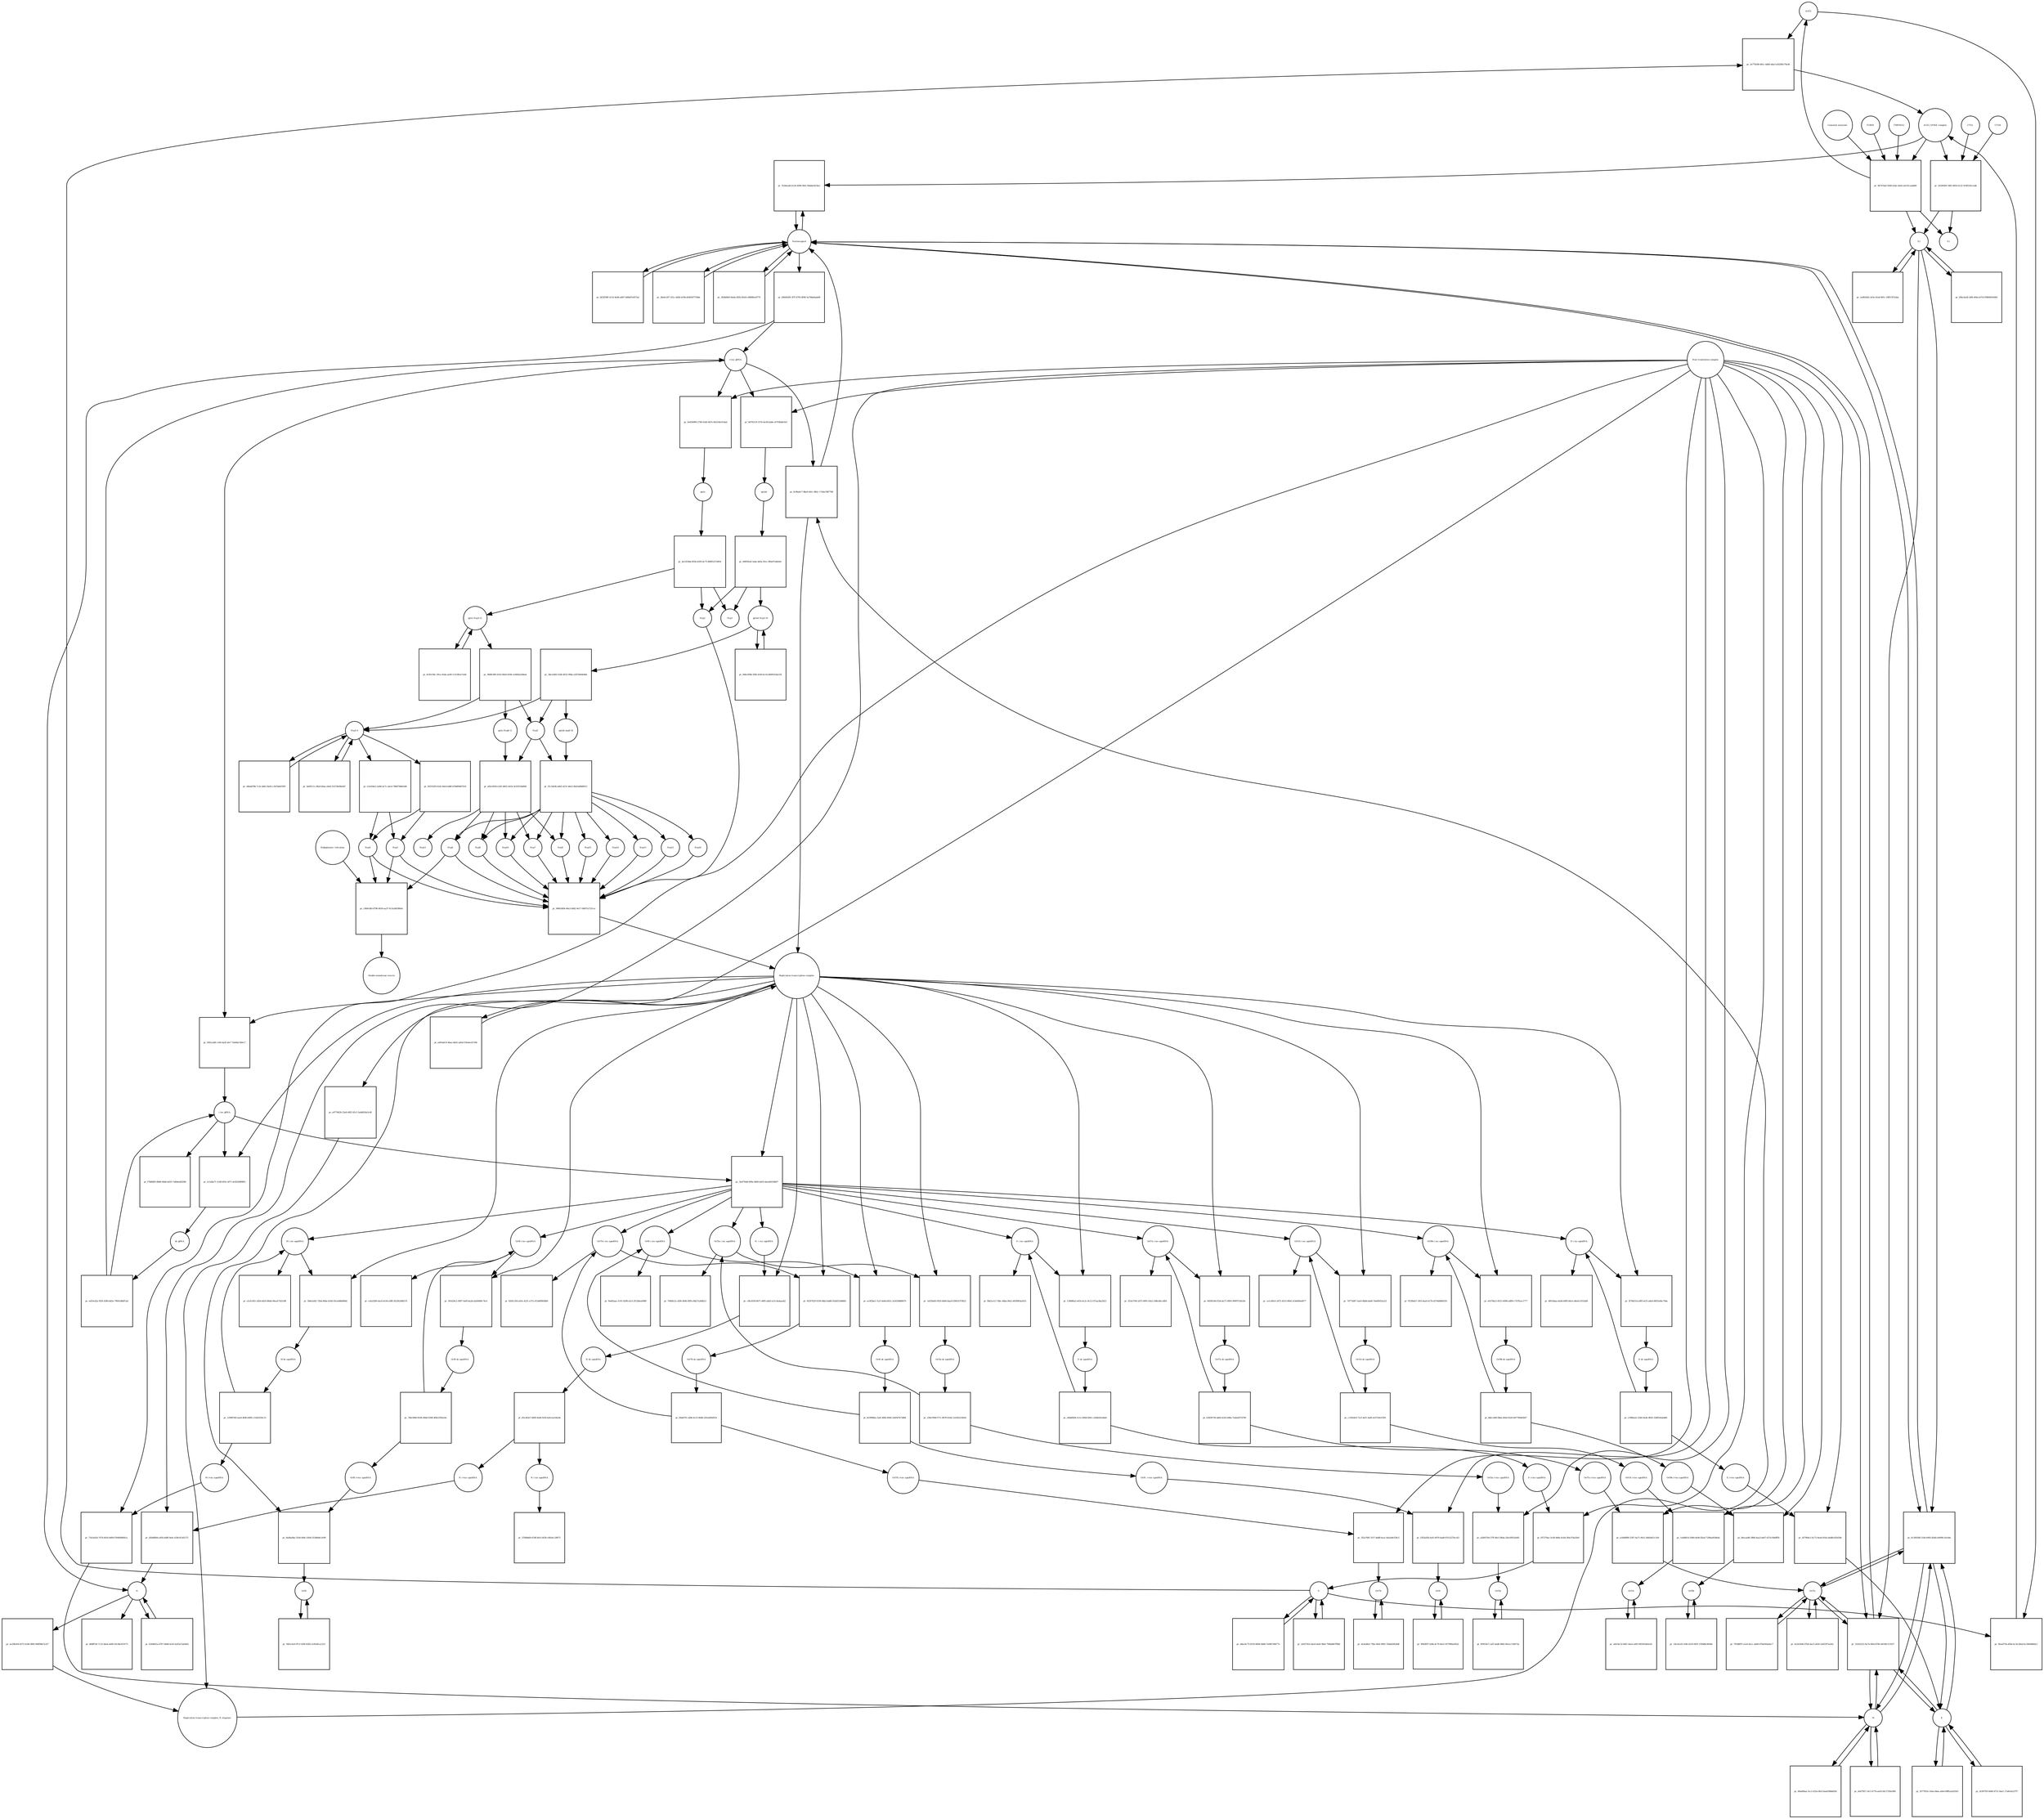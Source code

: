 strict digraph  {
ACE2 [annotation="", bipartite=0, cls=macromolecule, fontsize=4, label=ACE2, shape=circle];
"pr_2e77b590-b61c-4db9-a8a3-a92286179a56" [annotation="", bipartite=1, cls=process, fontsize=4, label="pr_2e77b590-b61c-4db9-a8a3-a92286179a56", shape=square];
"ACE2_SPIKE complex" [annotation="", bipartite=0, cls=complex, fontsize=4, label="ACE2_SPIKE complex", shape=circle];
S [annotation=urn_miriam_uniprot_P0DTC2, bipartite=0, cls=macromolecule, fontsize=4, label=S, shape=circle];
Nucleocapsid [annotation="urn_miriam_obo.go_GO%3A0019013", bipartite=0, cls=complex, fontsize=4, label=Nucleocapsid, shape=circle];
"pr_932bead0-b130-4996-9fd1-f6dddc6f18a1" [annotation="", bipartite=1, cls=process, fontsize=4, label="pr_932bead0-b130-4996-9fd1-f6dddc6f18a1", shape=square];
"pr_261f85f8-7d85-4950-b132-910f559ccedb" [annotation="", bipartite=1, cls=process, fontsize=4, label="pr_261f85f8-7d85-4950-b132-910f559ccedb", shape=square];
S2 [annotation=urn_miriam_interpro_IPR002552, bipartite=0, cls=macromolecule, fontsize=4, label=S2, shape=circle];
CTSB [annotation="", bipartite=0, cls=macromolecule, fontsize=4, label=CTSB, shape=circle];
CTSL [annotation="", bipartite=0, cls=macromolecule, fontsize=4, label=CTSL, shape=circle];
S1 [annotation=urn_miriam_interpro_IPR002551, bipartite=0, cls=macromolecule, fontsize=4, label=S1, shape=circle];
"pr_6fead75b-d5bd-4c34-84ad-6c2460d68dc2" [annotation="", bipartite=1, cls=process, fontsize=4, label="pr_6fead75b-d5bd-4c34-84ad-6c2460d68dc2", shape=square];
"pr_55202223-9a74-4f44-8766-44169c513557" [annotation="", bipartite=1, cls=process, fontsize=4, label="pr_55202223-9a74-4f44-8766-44169c513557", shape=square];
E [annotation=urn_miriam_uniprot_P0DTC4, bipartite=0, cls=macromolecule, fontsize=4, label=E, shape=circle];
M [annotation=urn_miriam_uniprot_P0DTC5, bipartite=0, cls=macromolecule, fontsize=4, label=M, shape=circle];
Orf7a [annotation=urn_miriam_uniprot_P0DTC7, bipartite=0, cls=macromolecule, fontsize=4, label=Orf7a, shape=circle];
"pr_69640285-3f7f-4705-8f94-5a70bdebab68" [annotation="", bipartite=1, cls=process, fontsize=4, label="pr_69640285-3f7f-4705-8f94-5a70bdebab68", shape=square];
"(+)ss gRNA" [annotation=urn_miriam_refseq_NC_045512, bipartite=0, cls="nucleic acid feature", fontsize=4, label="(+)ss gRNA", shape=circle];
N [annotation=urn_miriam_uniprot_P0DTC9, bipartite=0, cls="macromolecule multimer", fontsize=4, label=N, shape=circle];
"pr_bf22f580-5c52-4e84-a687-b466d7e657ad" [annotation="", bipartite=1, cls=process, fontsize=4, label="pr_bf22f580-5c52-4e84-a687-b466d7e657ad", shape=square];
"pr_3be0c267-331c-4d2b-b19b-d540207759de" [annotation="", bipartite=1, cls=process, fontsize=4, label="pr_3be0c267-331c-4d2b-b19b-d540207759de", shape=square];
"pr_88dff53f-7c33-44a4-ab00-03c0bc819175" [annotation="", bipartite=1, cls=process, fontsize=4, label="pr_88dff53f-7c33-44a4-ab00-03c0bc819175", shape=square];
"pr_6344001a-67b7-48d6-bcb5-b203a7ab5b62" [annotation="", bipartite=1, cls=process, fontsize=4, label="pr_6344001a-67b7-48d6-bcb5-b203a7ab5b62", shape=square];
"N (+)ss sgmRNA" [annotation=urn_miriam_ncbigene_43740575, bipartite=0, cls="nucleic acid feature", fontsize=4, label="N (+)ss sgmRNA", shape=circle];
"pr_d5b68844-a954-4d8f-9a4c-628c915d1272" [annotation="", bipartite=1, cls=process, fontsize=4, label="pr_d5b68844-a954-4d8f-9a4c-628c915d1272", shape=square];
"Host translation complex" [annotation="urn_miriam_obo.go_GO%3A0070992", bipartite=0, cls=complex, fontsize=4, label="Host translation complex", shape=circle];
"pr_3b3b8403-8eda-4592-85e8-c6889fee9770" [annotation="", bipartite=1, cls=process, fontsize=4, label="pr_3b3b8403-8eda-4592-85e8-c6889fee9770", shape=square];
"pr_0b747daf-9580-43dc-8a92-e0c91caebbf6" [annotation="", bipartite=1, cls=process, fontsize=4, label="pr_0b747daf-9580-43dc-8a92-e0c91caebbf6", shape=square];
FURIN [annotation="", bipartite=0, cls=macromolecule, fontsize=4, label=FURIN, shape=circle];
TMPRSS2 [annotation="", bipartite=0, cls=macromolecule, fontsize=4, label=TMPRSS2, shape=circle];
"Camostat mesylate" [annotation="urn_miriam_pubchem.compound_2536", bipartite=0, cls="simple chemical", fontsize=4, label="Camostat mesylate", shape=circle];
"pr_45bc4a28-24f6-4f4a-b37d-f39684916083" [annotation="", bipartite=1, cls=process, fontsize=4, label="pr_45bc4a28-24f6-4f4a-b37d-f39684916083", shape=square];
"Replication transcription complex_N oligomer" [annotation="", bipartite=0, cls=complex, fontsize=4, label="Replication transcription complex_N oligomer", shape=circle];
"pr_0c9ba6c7-8be0-441c-862c-17eba7d87768" [annotation="", bipartite=1, cls=process, fontsize=4, label="pr_0c9ba6c7-8be0-441c-862c-17eba7d87768", shape=square];
"Replication transcription complex" [annotation="", bipartite=0, cls=complex, fontsize=4, label="Replication transcription complex", shape=circle];
"pr_0c269288-210d-4992-85dd-a9099c16c4de" [annotation="", bipartite=1, cls=process, fontsize=4, label="pr_0c269288-210d-4992-85dd-a9099c16c4de", shape=square];
"pr_1a0643b3-2e5e-41ed-891c-18ff13f15aba" [annotation="", bipartite=1, cls=process, fontsize=4, label="pr_1a0643b3-2e5e-41ed-891c-18ff13f15aba", shape=square];
"pp1a Nsp3-11" [annotation=urn_miriam_uniprot_P0DTC1, bipartite=0, cls=macromolecule, fontsize=4, label="pp1a Nsp3-11", shape=circle];
"pr_9688c4f8-201d-49a0-8344-1e460a5a6bad" [annotation="", bipartite=1, cls=process, fontsize=4, label="pr_9688c4f8-201d-49a0-8344-1e460a5a6bad", shape=square];
"pp1a Nsp6-11" [annotation=urn_miriam_uniprot_P0DTC1, bipartite=0, cls=macromolecule, fontsize=4, label="pp1a Nsp6-11", shape=circle];
"Nsp3-4" [annotation="urn_miriam_ncbiprotein_YP_009725299|urn_miriam_ncbiprotein_YP_009725300", bipartite=0, cls=macromolecule, fontsize=4, label="Nsp3-4", shape=circle];
Nsp5 [annotation=urn_miriam_ncbiprotein_YP_009725301, bipartite=0, cls="macromolecule multimer", fontsize=4, label=Nsp5, shape=circle];
"Endoplasmic reticulum" [annotation="urn_miriam_obo.go_GO%3A0005783", bipartite=0, cls=complex, fontsize=4, label="Endoplasmic reticulum", shape=circle];
"pr_c9b9cdfd-d798-4459-aa37-0c3a3d0380eb" [annotation="", bipartite=1, cls=process, fontsize=4, label="pr_c9b9cdfd-d798-4459-aa37-0c3a3d0380eb", shape=square];
"Double-membrane vesicle" [annotation="urn_miriam_obo.go_GO%3A0039718", bipartite=0, cls=complex, fontsize=4, label="Double-membrane vesicle", shape=circle];
Nsp4 [annotation=urn_miriam_ncbiprotein_YP_009725300, bipartite=0, cls=macromolecule, fontsize=4, label=Nsp4, shape=circle];
Nsp3 [annotation=urn_miriam_ncbiprotein_YP_009725299, bipartite=0, cls=macromolecule, fontsize=4, label=Nsp3, shape=circle];
Nsp6 [annotation=urn_miriam_ncbiprotein_YP_009725302, bipartite=0, cls=macromolecule, fontsize=4, label=Nsp6, shape=circle];
"pr_8c85c94c-59ca-45da-ae00-213c8b1e7a9d" [annotation="", bipartite=1, cls=process, fontsize=4, label="pr_8c85c94c-59ca-45da-ae00-213c8b1e7a9d", shape=square];
"pr_48ebd78b-7c2e-4db1-8a45-c3b7b4af35f9" [annotation="", bipartite=1, cls=process, fontsize=4, label="pr_48ebd78b-7c2e-4db1-8a45-c3b7b4af35f9", shape=square];
"pp1ab Nsp3-16" [annotation=urn_miriam_uniprot_P0DTD1, bipartite=0, cls=macromolecule, fontsize=4, label="pp1ab Nsp3-16", shape=circle];
"pr_8d4cd58b-3f9b-4160-bc1b-8d081f2da334" [annotation="", bipartite=1, cls=process, fontsize=4, label="pr_8d4cd58b-3f9b-4160-bc1b-8d081f2da334", shape=square];
"pr_3be1a9b5-f2d4-4625-90ba-a5f558e6b4bb" [annotation="", bipartite=1, cls=process, fontsize=4, label="pr_3be1a9b5-f2d4-4625-90ba-a5f558e6b4bb", shape=square];
"pp1ab nsp6-16" [annotation=urn_miriam_uniprot_P0DTD1, bipartite=0, cls=macromolecule, fontsize=4, label="pp1ab nsp6-16", shape=circle];
"pr_48ad00aa-5cc2-432e-8fa3-6ae638bbd5fd" [annotation="", bipartite=1, cls=process, fontsize=4, label="pr_48ad00aa-5cc2-432e-8fa3-6ae638bbd5fd", shape=square];
"pr_9577855c-fe6a-44ae-a8e4-89ffa2a43563" [annotation="", bipartite=1, cls=process, fontsize=4, label="pr_9577855c-fe6a-44ae-a8e4-89ffa2a43563", shape=square];
"pr_2a027823-dae0-4eb5-88af-794bd667f9b8" [annotation="", bipartite=1, cls=process, fontsize=4, label="pr_2a027823-dae0-4eb5-88af-794bd667f9b8", shape=square];
"pr_afef7fd7-14c3-477b-ae43-0fc272f6c806" [annotation="", bipartite=1, cls=process, fontsize=4, label="pr_afef7fd7-14c3-477b-ae43-0fc272f6c806", shape=square];
"pr_d1997f5f-b0d0-4751-9ae1-17a8c6a527f7" [annotation="", bipartite=1, cls=process, fontsize=4, label="pr_d1997f5f-b0d0-4751-9ae1-17a8c6a527f7", shape=square];
"pr_ddac8c75-8159-4608-9468-7a09b748477e" [annotation="", bipartite=1, cls=process, fontsize=4, label="pr_ddac8c75-8159-4608-9468-7a09b748477e", shape=square];
"pr_705d8f97-a1e0-4acc-ab80-67be644adec7" [annotation="", bipartite=1, cls=process, fontsize=4, label="pr_705d8f97-a1e0-4acc-ab80-67be644adec7", shape=square];
Orf6 [annotation=urn_miriam_uniprot_P0DTC6, bipartite=0, cls=macromolecule, fontsize=4, label=Orf6, shape=circle];
"pr_9f9eff87-fa0b-4c79-9ee5-957999aef62d" [annotation="", bipartite=1, cls=process, fontsize=4, label="pr_9f9eff87-fa0b-4c79-9ee5-957999aef62d", shape=square];
Orf3a [annotation=urn_miriam_uniprot_P0DTC3, bipartite=0, cls=macromolecule, fontsize=4, label=Orf3a, shape=circle];
"pr_ff9019e7-caf5-4edb-9682-80cec136673a" [annotation="", bipartite=1, cls=process, fontsize=4, label="pr_ff9019e7-caf5-4edb-9682-80cec136673a", shape=square];
Orf8 [annotation=urn_miriam_uniprot_P0DTC8, bipartite=0, cls=macromolecule, fontsize=4, label=Orf8, shape=circle];
"pr_9401cbc6-87cf-450f-8282-a185e8ca1222" [annotation="", bipartite=1, cls=process, fontsize=4, label="pr_9401cbc6-87cf-450f-8282-a185e8ca1222", shape=square];
Orf9b [annotation=urn_miriam_uniprot_P0DTD2, bipartite=0, cls=macromolecule, fontsize=4, label=Orf9b, shape=circle];
"pr_33e16cd3-1f46-4318-9455-15f9d8e3644b" [annotation="", bipartite=1, cls=process, fontsize=4, label="pr_33e16cd3-1f46-4318-9455-15f9d8e3644b", shape=square];
Orf14 [annotation=urn_miriam_uniprot_P0DTD3, bipartite=0, cls=macromolecule, fontsize=4, label=Orf14, shape=circle];
"pr_a0e54c32-b6f1-4eee-a003-681f45da0cb1" [annotation="", bipartite=1, cls=process, fontsize=4, label="pr_a0e54c32-b6f1-4eee-a003-681f45da0cb1", shape=square];
Orf7b [annotation=urn_miriam_uniprot_P0DTD8, bipartite=0, cls=macromolecule, fontsize=4, label=Orf7b, shape=circle];
"pr_dcda48a1-7fbe-4fe6-9081-55bd42f62bdf" [annotation="", bipartite=1, cls=process, fontsize=4, label="pr_dcda48a1-7fbe-4fe6-9081-55bd42f62bdf", shape=square];
"pr_b2241b0d-47b4-4ac5-a620-5a653f7ee42c" [annotation="", bipartite=1, cls=process, fontsize=4, label="pr_b2241b0d-47b4-4ac5-a620-5a653f7ee42c", shape=square];
"M (+)ss sgmRNA" [annotation="", bipartite=0, cls="nucleic acid feature", fontsize=4, label="M (+)ss sgmRNA", shape=circle];
"pr_73e5ed2d-747b-401b-8d00-f594b9b8f41a" [annotation="", bipartite=1, cls=process, fontsize=4, label="pr_73e5ed2d-747b-401b-8d00-f594b9b8f41a", shape=square];
"E (+)ss sgmRNA" [annotation="", bipartite=0, cls="nucleic acid feature", fontsize=4, label="E (+)ss sgmRNA", shape=circle];
"pr_d5790dc2-6c75-4eed-816a-ded8e202d39e" [annotation="", bipartite=1, cls=process, fontsize=4, label="pr_d5790dc2-6c75-4eed-816a-ded8e202d39e", shape=square];
"S (+)ss sgmRNA" [annotation="", bipartite=0, cls="nucleic acid feature", fontsize=4, label="S (+)ss sgmRNA", shape=circle];
"pr_f47270ae-3c49-4d6e-bcbd-3f4e37da20af" [annotation="", bipartite=1, cls=process, fontsize=4, label="pr_f47270ae-3c49-4d6e-bcbd-3f4e37da20af", shape=square];
"Orf7a (+)ss sgmRNA" [annotation="", bipartite=0, cls="nucleic acid feature", fontsize=4, label="Orf7a (+)ss sgmRNA", shape=circle];
"pr_a18dd899-3397-4a71-9fa5-18debef1c1b9" [annotation="", bipartite=1, cls=process, fontsize=4, label="pr_a18dd899-3397-4a71-9fa5-18debef1c1b9", shape=square];
"Orf6  (+)ss sgmRNA" [annotation="", bipartite=0, cls="nucleic acid feature", fontsize=4, label="Orf6  (+)ss sgmRNA", shape=circle];
"pr_52f5a92b-fa45-4976-bad0-87e3227bcc62" [annotation="", bipartite=1, cls=process, fontsize=4, label="pr_52f5a92b-fa45-4976-bad0-87e3227bcc62", shape=square];
"Orf3a (+)ss sgmRNA" [annotation="", bipartite=0, cls="nucleic acid feature", fontsize=4, label="Orf3a (+)ss sgmRNA", shape=circle];
"pr_a5b957b4-57ff-46c5-8b4a-2ba18953a0d5" [annotation="", bipartite=1, cls=process, fontsize=4, label="pr_a5b957b4-57ff-46c5-8b4a-2ba18953a0d5", shape=square];
"Orf8 (+)ss sgmRNA" [annotation="", bipartite=0, cls="nucleic acid feature", fontsize=4, label="Orf8 (+)ss sgmRNA", shape=circle];
"pr_8ad4a0be-310d-49dc-b30d-35348d4c3e99" [annotation="", bipartite=1, cls=process, fontsize=4, label="pr_8ad4a0be-310d-49dc-b30d-35348d4c3e99", shape=square];
"Orf9b (+)ss sgmRNA" [annotation="", bipartite=0, cls="nucleic acid feature", fontsize=4, label="Orf9b (+)ss sgmRNA", shape=circle];
"pr_bfecaa80-3866-4aa3-be67-637a10bdfffb" [annotation="", bipartite=1, cls=process, fontsize=4, label="pr_bfecaa80-3866-4aa3-be67-637a10bdfffb", shape=square];
"Orf14 (+)ss sgmRNA" [annotation="", bipartite=0, cls="nucleic acid feature", fontsize=4, label="Orf14 (+)ss sgmRNA", shape=circle];
"pr_1add6fcd-5940-4e06-82ed-7249ae83d6ad" [annotation="", bipartite=1, cls=process, fontsize=4, label="pr_1add6fcd-5940-4e06-82ed-7249ae83d6ad", shape=square];
"Orf7b (+)ss sgmRNA" [annotation="", bipartite=0, cls="nucleic acid feature", fontsize=4, label="Orf7b (+)ss sgmRNA", shape=circle];
"pr_5f2a76f6-7e57-4dd8-bcac-bfaa04cf28c5" [annotation="", bipartite=1, cls=process, fontsize=4, label="pr_5f2a76f6-7e57-4dd8-bcac-bfaa04cf28c5", shape=square];
"(-)ss gRNA" [annotation=urn_miriam_refseq_NC_045512, bipartite=0, cls="nucleic acid feature", fontsize=4, label="(-)ss gRNA", shape=circle];
"pr_f7b8b8f5-88d6-46d4-bd35-7afbbedd3286" [annotation="", bipartite=1, cls=process, fontsize=4, label="pr_f7b8b8f5-88d6-46d4-bd35-7afbbedd3286", shape=square];
"pr_ae29b264-6375-41b6-90f6-9d0f96b7a327" [annotation="", bipartite=1, cls=process, fontsize=4, label="pr_ae29b264-6375-41b6-90f6-9d0f96b7a327", shape=square];
"pr_95f2ca68-c184-4a5f-afe7-7eb46a7d0e17" [annotation="", bipartite=1, cls=process, fontsize=4, label="pr_95f2ca68-c184-4a5f-afe7-7eb46a7d0e17", shape=square];
"M (-)ss sgmRNA" [annotation=urn_miriam_ncbigene_43740571, bipartite=0, cls="nucleic acid feature", fontsize=4, label="M (-)ss sgmRNA", shape=circle];
"pr_e3cfc043-1d5d-4d18-86dd-94ea471b5188" [annotation="", bipartite=1, cls=process, fontsize=4, label="pr_e3cfc043-1d5d-4d18-86dd-94ea471b5188", shape=square];
"E (-)ss sgmRNA" [annotation=urn_miriam_ncbigene_43740570, bipartite=0, cls="nucleic acid feature", fontsize=4, label="E (-)ss sgmRNA", shape=circle];
"pr_4f616daa-da9d-4095-bb1e-d4e41c931bd9" [annotation="", bipartite=1, cls=process, fontsize=4, label="pr_4f616daa-da9d-4095-bb1e-d4e41c931bd9", shape=square];
"S (-)ss sgmRNA" [annotation="", bipartite=0, cls="nucleic acid feature", fontsize=4, label="S (-)ss sgmRNA", shape=circle];
"pr_fb62ce12-7dbc-44ba-99a1-d03f983a5635" [annotation="", bipartite=1, cls=process, fontsize=4, label="pr_fb62ce12-7dbc-44ba-99a1-d03f983a5635", shape=square];
"Orf7a (-)ss sgmRNA" [annotation="", bipartite=0, cls="nucleic acid feature", fontsize=4, label="Orf7a (-)ss sgmRNA", shape=circle];
"pr_353e3740-2d75-4991-83e2-568cd6cc4ffd" [annotation="", bipartite=1, cls=process, fontsize=4, label="pr_353e3740-2d75-4991-83e2-568cd6cc4ffd", shape=square];
"Orf6 (-)ss sgmRNA" [annotation="", bipartite=0, cls="nucleic acid feature", fontsize=4, label="Orf6 (-)ss sgmRNA", shape=circle];
"pr_9ed42aac-fc91-4298-a5cf-2f12bfea0989" [annotation="", bipartite=1, cls=process, fontsize=4, label="pr_9ed42aac-fc91-4298-a5cf-2f12bfea0989", shape=square];
"Orf3a (-)ss sgmRNA" [annotation="", bipartite=0, cls="nucleic acid feature", fontsize=4, label="Orf3a (-)ss sgmRNA", shape=circle];
"pr_7046b12c-d5f6-4640-9f0f-e9b27a26db13" [annotation="", bipartite=1, cls=process, fontsize=4, label="pr_7046b12c-d5f6-4640-9f0f-e9b27a26db13", shape=square];
"Orf8 (-)ss sgmRNA" [annotation="", bipartite=0, cls="nucleic acid feature", fontsize=4, label="Orf8 (-)ss sgmRNA", shape=circle];
"pr_cefa5280-4ac6-4c04-a9f8-202362d0b576" [annotation="", bipartite=1, cls=process, fontsize=4, label="pr_cefa5280-4ac6-4c04-a9f8-202362d0b576", shape=square];
"Orf9b (-)ss sgmRNA" [annotation="", bipartite=0, cls="nucleic acid feature", fontsize=4, label="Orf9b (-)ss sgmRNA", shape=circle];
"pr_915f8eb7-1f63-4ea0-b17b-d374dd9b6250" [annotation="", bipartite=1, cls=process, fontsize=4, label="pr_915f8eb7-1f63-4ea0-b17b-d374dd9b6250", shape=square];
"Orf14 (-)ss sgmRNA" [annotation="", bipartite=0, cls="nucleic acid feature", fontsize=4, label="Orf14 (-)ss sgmRNA", shape=circle];
"pr_ce1c80c6-3d72-4553-9fb4-3c9e660ed477" [annotation="", bipartite=1, cls=process, fontsize=4, label="pr_ce1c80c6-3d72-4553-9fb4-3c9e660ed477", shape=square];
"Orf7b (-)ss sgmRNA" [annotation="", bipartite=0, cls="nucleic acid feature", fontsize=4, label="Orf7b (-)ss sgmRNA", shape=circle];
"pr_8205c350-a93c-4231-a751-d13d4f9858b0" [annotation="", bipartite=1, cls=process, fontsize=4, label="pr_8205c350-a93c-4231-a751-d13d4f9858b0", shape=square];
"pr_2c2a8a71-3c48-493c-bf71-dc822fd89f01" [annotation="", bipartite=1, cls=process, fontsize=4, label="pr_2c2a8a71-3c48-493c-bf71-dc822fd89f01", shape=square];
"ds gRNA" [annotation=urn_miriam_refseq_NC_045512, bipartite=0, cls="nucleic acid feature", fontsize=4, label="ds gRNA", shape=circle];
"pr_584e5a82-72bd-40be-b544-93ce9d6d966d" [annotation="", bipartite=1, cls=process, fontsize=4, label="pr_584e5a82-72bd-40be-b544-93ce9d6d966d", shape=square];
"M ds sgmRNA" [annotation="", bipartite=0, cls="nucleic acid feature", fontsize=4, label="M ds sgmRNA", shape=circle];
"pr_2f7b651d-a995-4cf5-a8a0-8855a0bc79da" [annotation="", bipartite=1, cls=process, fontsize=4, label="pr_2f7b651d-a995-4cf5-a8a0-8855a0bc79da", shape=square];
"E ds sgmRNA" [annotation="", bipartite=0, cls="nucleic acid feature", fontsize=4, label="E ds sgmRNA", shape=circle];
"pr_139d86a5-e61b-4c2c-8c12-f37aa3ba2023" [annotation="", bipartite=1, cls=process, fontsize=4, label="pr_139d86a5-e61b-4c2c-8c12-f37aa3ba2023", shape=square];
"S ds sgmRNA" [annotation="", bipartite=0, cls="nucleic acid feature", fontsize=4, label="S ds sgmRNA", shape=circle];
"pr_665f6148-f53d-4e71-9093-9990755fe5fe" [annotation="", bipartite=1, cls=process, fontsize=4, label="pr_665f6148-f53d-4e71-9093-9990755fe5fe", shape=square];
"Orf7a ds sgmRNA" [annotation="", bipartite=0, cls="nucleic acid feature", fontsize=4, label="Orf7a ds sgmRNA", shape=circle];
"pr_ec0f2be3-7a1f-4e6b-b051-2e5639d88479" [annotation="", bipartite=1, cls=process, fontsize=4, label="pr_ec0f2be3-7a1f-4e6b-b051-2e5639d88479", shape=square];
"Orf6 ds sgmRNA" [annotation="", bipartite=0, cls="nucleic acid feature", fontsize=4, label="Orf6 ds sgmRNA", shape=circle];
"pr_1d320a85-0f50-4b66-8aa9-f20635379621" [annotation="", bipartite=1, cls=process, fontsize=4, label="pr_1d320a85-0f50-4b66-8aa9-f20635379621", shape=square];
"Orf3a ds sgmRNA" [annotation="", bipartite=0, cls="nucleic acid feature", fontsize=4, label="Orf3a ds sgmRNA", shape=circle];
"pr_391d39c2-9097-4ef0-ba3d-ab36489c74c4" [annotation="", bipartite=1, cls=process, fontsize=4, label="pr_391d39c2-9097-4ef0-ba3d-ab36489c74c4", shape=square];
"Orf8 ds sgmRNA" [annotation="", bipartite=0, cls="nucleic acid feature", fontsize=4, label="Orf8 ds sgmRNA", shape=circle];
"pr_e03746c5-8515-4090-a899-c74781ec1777" [annotation="", bipartite=1, cls=process, fontsize=4, label="pr_e03746c5-8515-4090-a899-c74781ec1777", shape=square];
"Orf9b ds sgmRNA" [annotation="", bipartite=0, cls="nucleic acid feature", fontsize=4, label="Orf9b ds sgmRNA", shape=circle];
"pr_7d773d87-5ee9-4bb8-ba68-7de60932a321" [annotation="", bipartite=1, cls=process, fontsize=4, label="pr_7d773d87-5ee9-4bb8-ba68-7de60932a321", shape=square];
"Orf14 ds sgmRNA" [annotation="", bipartite=0, cls="nucleic acid feature", fontsize=4, label="Orf14 ds sgmRNA", shape=circle];
"pr_f6297429-9339-48b3-bdd6-91bd533dd6fd" [annotation="", bipartite=1, cls=process, fontsize=4, label="pr_f6297429-9339-48b3-bdd6-91bd533dd6fd", shape=square];
"Orf7b ds sgmRNA" [annotation="", bipartite=0, cls="nucleic acid feature", fontsize=4, label="Orf7b ds sgmRNA", shape=circle];
"pr_ed10cd2a-95f4-4380-bb5e-79691d8d97ad" [annotation="", bipartite=1, cls=process, fontsize=4, label="pr_ed10cd2a-95f4-4380-bb5e-79691d8d97ad", shape=square];
"pr_129987d0-eaed-4fd8-b099-c33d25f34c15" [annotation="", bipartite=1, cls=process, fontsize=4, label="pr_129987d0-eaed-4fd8-b099-c33d25f34c15", shape=square];
"pr_c596bea5-22b0-4ede-8645-328f5e6abd66" [annotation="", bipartite=1, cls=process, fontsize=4, label="pr_c596bea5-22b0-4ede-8645-328f5e6abd66", shape=square];
"pr_e6bb840d-3c1e-490d-b941-cd3db2b1dda8" [annotation="", bipartite=1, cls=process, fontsize=4, label="pr_e6bb840d-3c1e-490d-b941-cd3db2b1dda8", shape=square];
"pr_63839758-ab64-4242-b06e-7eda42f7d799" [annotation="", bipartite=1, cls=process, fontsize=4, label="pr_63839758-ab64-4242-b06e-7eda42f7d799", shape=square];
"pr_8c099b6a-22af-4f6b-9046-242047b738b8" [annotation="", bipartite=1, cls=process, fontsize=4, label="pr_8c099b6a-22af-4f6b-9046-242047b738b8", shape=square];
"pr_238a7898-f711-4878-81d4-12e56221bfe8" [annotation="", bipartite=1, cls=process, fontsize=4, label="pr_238a7898-f711-4878-81d4-12e56221bfe8", shape=square];
"pr_7b6cf9b9-0038-49dd-9308-4f8e2395a54c" [annotation="", bipartite=1, cls=process, fontsize=4, label="pr_7b6cf9b9-0038-49dd-9308-4f8e2395a54c", shape=square];
"pr_bbfcc8d0-fbbe-49a0-9220-6d7796d62bf7" [annotation="", bipartite=1, cls=process, fontsize=4, label="pr_bbfcc8d0-fbbe-49a0-9220-6d7796d62bf7", shape=square];
"pr_c1365dc0-72cf-4ef1-baf8-410720e1f391" [annotation="", bipartite=1, cls=process, fontsize=4, label="pr_c1365dc0-72cf-4ef1-baf8-410720e1f391", shape=square];
"pr_f0de87fc-afb6-4c53-86d6-245a449d5f3c" [annotation="", bipartite=1, cls=process, fontsize=4, label="pr_f0de87fc-afb6-4c53-86d6-245a449d5f3c", shape=square];
"N  (-)ss sgmRNA" [annotation=urn_miriam_ncbigene_43740575, bipartite=0, cls="nucleic acid feature", fontsize=4, label="N  (-)ss sgmRNA", shape=circle];
"pr_cf8c81f8-6671-48f5-abd3-a51c4a4aaeb2" [annotation="", bipartite=1, cls=process, fontsize=4, label="pr_cf8c81f8-6671-48f5-abd3-a51c4a4aaeb2", shape=square];
"N ds sgmRNA" [annotation="", bipartite=0, cls="nucleic acid feature", fontsize=4, label="N ds sgmRNA", shape=circle];
"pr_65c443e7-dfd9-4a9d-9cfb-b2fa1ae5dcbb" [annotation="", bipartite=1, cls=process, fontsize=4, label="pr_65c443e7-dfd9-4a9d-9cfb-b2fa1ae5dcbb", shape=square];
"N (-)ss sgmRNA" [annotation="", bipartite=0, cls="nucleic acid feature", fontsize=4, label="N (-)ss sgmRNA", shape=circle];
pp1ab [annotation=urn_miriam_uniprot_P0DTD1, bipartite=0, cls=macromolecule, fontsize=4, label=pp1ab, shape=circle];
"pr_00f092a8-3abe-4d5a-93cc-6f6e97a8eb9c" [annotation="", bipartite=1, cls=process, fontsize=4, label="pr_00f092a8-3abe-4d5a-93cc-6f6e97a8eb9c", shape=square];
Nsp2 [annotation=urn_miriam_ncbiprotein_YP_009725298, bipartite=0, cls=macromolecule, fontsize=4, label=Nsp2, shape=circle];
Nsp1 [annotation=urn_miriam_ncbiprotein_YP_009725297, bipartite=0, cls=macromolecule, fontsize=4, label=Nsp1, shape=circle];
pp1a [annotation=urn_miriam_uniprot_P0DTC1, bipartite=0, cls=macromolecule, fontsize=4, label=pp1a, shape=circle];
"pr_de1203bb-855b-4205-bc75-86f85237d054" [annotation="", bipartite=1, cls=process, fontsize=4, label="pr_de1203bb-855b-4205-bc75-86f85237d054", shape=square];
"pr_ba9f211c-f8a9-46aa-a9a0-55274b58e6d7" [annotation="", bipartite=1, cls=process, fontsize=4, label="pr_ba9f211c-f8a9-46aa-a9a0-55274b58e6d7", shape=square];
"pr_e3c65de3-2a86-4c7c-a6cd-788d790b03d8" [annotation="", bipartite=1, cls=process, fontsize=4, label="pr_e3c65de3-2a86-4c7c-a6cd-788d790b03d8", shape=square];
"pr_f45552f9-61d2-44e4-b48f-b7b089067614" [annotation="", bipartite=1, cls=process, fontsize=4, label="pr_f45552f9-61d2-44e4-b48f-b7b089067614", shape=square];
"pr_a82cd594-a345-4691-b41b-3e55f334df48" [annotation="", bipartite=1, cls=process, fontsize=4, label="pr_a82cd594-a345-4691-b41b-3e55f334df48", shape=square];
Nsp7 [annotation=urn_miriam_ncbiprotein_YP_009725303, bipartite=0, cls=macromolecule, fontsize=4, label=Nsp7, shape=circle];
Nsp8 [annotation=urn_miriam_ncbiprotein_YP_009725304, bipartite=0, cls=macromolecule, fontsize=4, label=Nsp8, shape=circle];
Nsp9 [annotation=urn_miriam_ncbiprotein_YP_009725305, bipartite=0, cls=macromolecule, fontsize=4, label=Nsp9, shape=circle];
Nsp10 [annotation=urn_miriam_ncbiprotein_YP_009725306, bipartite=0, cls=macromolecule, fontsize=4, label=Nsp10, shape=circle];
Nsp11 [annotation=urn_miriam_ncbiprotein_YP_009725312, bipartite=0, cls=macromolecule, fontsize=4, label=Nsp11, shape=circle];
"pr_f5c14b3b-a0b5-4231-b6a3-0b41dd9d9015" [annotation="", bipartite=1, cls=process, fontsize=4, label="pr_f5c14b3b-a0b5-4231-b6a3-0b41dd9d9015", shape=square];
Nsp13 [annotation=urn_miriam_ncbiprotein_YP_009725308, bipartite=0, cls=macromolecule, fontsize=4, label=Nsp13, shape=circle];
Nsp12 [annotation=urn_miriam_ncbiprotein_YP_009725307, bipartite=0, cls=macromolecule, fontsize=4, label=Nsp12, shape=circle];
Nsp16 [annotation=urn_miriam_ncbiprotein_YP_009725311, bipartite=0, cls=macromolecule, fontsize=4, label=Nsp16, shape=circle];
Nsp15 [annotation=urn_miriam_ncbiprotein_YP_009725310, bipartite=0, cls=macromolecule, fontsize=4, label=Nsp15, shape=circle];
Nsp14 [annotation=urn_miriam_ncbiprotein_YP_009725309, bipartite=0, cls=macromolecule, fontsize=4, label=Nsp14, shape=circle];
"pr_96663d04-46a3-4d42-9e17-0bf07a7251ca" [annotation="", bipartite=1, cls=process, fontsize=4, label="pr_96663d04-46a3-4d42-9e17-0bf07a7251ca", shape=square];
"pr_0e926999-2796-41b6-9d7e-662166c614ad" [annotation="", bipartite=1, cls=process, fontsize=4, label="pr_0e926999-2796-41b6-9d7e-662166c614ad", shape=square];
"pr_6d79213f-557b-4e38-b2db-c6793bb9c8cf" [annotation="", bipartite=1, cls=process, fontsize=4, label="pr_6d79213f-557b-4e38-b2db-c6793bb9c8cf", shape=square];
"pr_37b0bb69-d7d8-4fe3-bf38-c0fa0cc28075" [annotation="", bipartite=1, cls=process, fontsize=4, label="pr_37b0bb69-d7d8-4fe3-bf38-c0fa0cc28075", shape=square];
"pr_ed03a6c9-4baa-4b02-ad5d-f16e4ecb7394" [annotation="", bipartite=1, cls=process, fontsize=4, label="pr_ed03a6c9-4baa-4b02-ad5d-f16e4ecb7394", shape=square];
"pr_e9774626-25a6-49f2-92c5-5a6d620a5c40" [annotation="", bipartite=1, cls=process, fontsize=4, label="pr_e9774626-25a6-49f2-92c5-5a6d620a5c40", shape=square];
"pr_3eef76dd-699a-4660-bd10-daea661f4b07" [annotation="", bipartite=1, cls=process, fontsize=4, label="pr_3eef76dd-699a-4660-bd10-daea661f4b07", shape=square];
ACE2 -> "pr_2e77b590-b61c-4db9-a8a3-a92286179a56"  [annotation="", interaction_type=consumption];
ACE2 -> "pr_6fead75b-d5bd-4c34-84ad-6c2460d68dc2"  [annotation="", interaction_type=consumption];
"pr_2e77b590-b61c-4db9-a8a3-a92286179a56" -> "ACE2_SPIKE complex"  [annotation="", interaction_type=production];
"ACE2_SPIKE complex" -> "pr_932bead0-b130-4996-9fd1-f6dddc6f18a1"  [annotation="urn_miriam_pubmed_32142651|urn_miriam_pubmed_32094589|urn_miriam_taxonomy_2697049", interaction_type=stimulation];
"ACE2_SPIKE complex" -> "pr_261f85f8-7d85-4950-b132-910f559ccedb"  [annotation="", interaction_type=consumption];
"ACE2_SPIKE complex" -> "pr_0b747daf-9580-43dc-8a92-e0c91caebbf6"  [annotation="", interaction_type=consumption];
S -> "pr_2e77b590-b61c-4db9-a8a3-a92286179a56"  [annotation="", interaction_type=consumption];
S -> "pr_6fead75b-d5bd-4c34-84ad-6c2460d68dc2"  [annotation="", interaction_type=consumption];
S -> "pr_2a027823-dae0-4eb5-88af-794bd667f9b8"  [annotation="", interaction_type=consumption];
S -> "pr_ddac8c75-8159-4608-9468-7a09b748477e"  [annotation="", interaction_type=consumption];
Nucleocapsid -> "pr_932bead0-b130-4996-9fd1-f6dddc6f18a1"  [annotation="", interaction_type=consumption];
Nucleocapsid -> "pr_55202223-9a74-4f44-8766-44169c513557"  [annotation="", interaction_type=consumption];
Nucleocapsid -> "pr_69640285-3f7f-4705-8f94-5a70bdebab68"  [annotation="", interaction_type=consumption];
Nucleocapsid -> "pr_bf22f580-5c52-4e84-a687-b466d7e657ad"  [annotation="", interaction_type=consumption];
Nucleocapsid -> "pr_3be0c267-331c-4d2b-b19b-d540207759de"  [annotation="", interaction_type=consumption];
Nucleocapsid -> "pr_3b3b8403-8eda-4592-85e8-c6889fee9770"  [annotation="", interaction_type=consumption];
Nucleocapsid -> "pr_0c269288-210d-4992-85dd-a9099c16c4de"  [annotation="", interaction_type=consumption];
"pr_932bead0-b130-4996-9fd1-f6dddc6f18a1" -> Nucleocapsid  [annotation="", interaction_type=production];
"pr_261f85f8-7d85-4950-b132-910f559ccedb" -> S2  [annotation="", interaction_type=production];
"pr_261f85f8-7d85-4950-b132-910f559ccedb" -> S1  [annotation="", interaction_type=production];
S2 -> "pr_55202223-9a74-4f44-8766-44169c513557"  [annotation="urn_miriam_pubmed_32142651|urn_miriam_pubmed_32094589|urn_miriam_pubmed_32047258|urn_miriam_taxonomy_2697049", interaction_type=stimulation];
S2 -> "pr_45bc4a28-24f6-4f4a-b37d-f39684916083"  [annotation="", interaction_type=consumption];
S2 -> "pr_0c269288-210d-4992-85dd-a9099c16c4de"  [annotation="urn_miriam_pubmed_32142651|urn_miriam_pubmed_32047258|urn_miriam_taxonomy_2697049", interaction_type=stimulation];
S2 -> "pr_1a0643b3-2e5e-41ed-891c-18ff13f15aba"  [annotation="", interaction_type=consumption];
CTSB -> "pr_261f85f8-7d85-4950-b132-910f559ccedb"  [annotation="urn_miriam_pubmed_32142651|urn_miriam_taxonomy_2697049", interaction_type=catalysis];
CTSL -> "pr_261f85f8-7d85-4950-b132-910f559ccedb"  [annotation="urn_miriam_pubmed_32142651|urn_miriam_taxonomy_2697049", interaction_type=catalysis];
"pr_6fead75b-d5bd-4c34-84ad-6c2460d68dc2" -> "ACE2_SPIKE complex"  [annotation="", interaction_type=production];
"pr_55202223-9a74-4f44-8766-44169c513557" -> Nucleocapsid  [annotation="", interaction_type=production];
"pr_55202223-9a74-4f44-8766-44169c513557" -> E  [annotation="", interaction_type=production];
"pr_55202223-9a74-4f44-8766-44169c513557" -> M  [annotation="", interaction_type=production];
"pr_55202223-9a74-4f44-8766-44169c513557" -> Orf7a  [annotation="", interaction_type=production];
E -> "pr_55202223-9a74-4f44-8766-44169c513557"  [annotation="", interaction_type=consumption];
E -> "pr_0c269288-210d-4992-85dd-a9099c16c4de"  [annotation="", interaction_type=consumption];
E -> "pr_9577855c-fe6a-44ae-a8e4-89ffa2a43563"  [annotation="", interaction_type=consumption];
E -> "pr_d1997f5f-b0d0-4751-9ae1-17a8c6a527f7"  [annotation="", interaction_type=consumption];
M -> "pr_55202223-9a74-4f44-8766-44169c513557"  [annotation="", interaction_type=consumption];
M -> "pr_0c269288-210d-4992-85dd-a9099c16c4de"  [annotation="", interaction_type=consumption];
M -> "pr_48ad00aa-5cc2-432e-8fa3-6ae638bbd5fd"  [annotation="", interaction_type=consumption];
M -> "pr_afef7fd7-14c3-477b-ae43-0fc272f6c806"  [annotation="", interaction_type=consumption];
Orf7a -> "pr_55202223-9a74-4f44-8766-44169c513557"  [annotation="", interaction_type=consumption];
Orf7a -> "pr_0c269288-210d-4992-85dd-a9099c16c4de"  [annotation="", interaction_type=consumption];
Orf7a -> "pr_705d8f97-a1e0-4acc-ab80-67be644adec7"  [annotation="", interaction_type=consumption];
Orf7a -> "pr_b2241b0d-47b4-4ac5-a620-5a653f7ee42c"  [annotation="", interaction_type=consumption];
"pr_69640285-3f7f-4705-8f94-5a70bdebab68" -> "(+)ss gRNA"  [annotation="", interaction_type=production];
"pr_69640285-3f7f-4705-8f94-5a70bdebab68" -> N  [annotation="", interaction_type=production];
"(+)ss gRNA" -> "pr_0c9ba6c7-8be0-441c-862c-17eba7d87768"  [annotation="", interaction_type=consumption];
"(+)ss gRNA" -> "pr_95f2ca68-c184-4a5f-afe7-7eb46a7d0e17"  [annotation="", interaction_type=consumption];
"(+)ss gRNA" -> "pr_0e926999-2796-41b6-9d7e-662166c614ad"  [annotation="", interaction_type=consumption];
"(+)ss gRNA" -> "pr_6d79213f-557b-4e38-b2db-c6793bb9c8cf"  [annotation="", interaction_type=consumption];
N -> "pr_88dff53f-7c33-44a4-ab00-03c0bc819175"  [annotation="", interaction_type=consumption];
N -> "pr_6344001a-67b7-48d6-bcb5-b203a7ab5b62"  [annotation="", interaction_type=consumption];
N -> "pr_ae29b264-6375-41b6-90f6-9d0f96b7a327"  [annotation="", interaction_type=consumption];
"pr_bf22f580-5c52-4e84-a687-b466d7e657ad" -> Nucleocapsid  [annotation="", interaction_type=production];
"pr_3be0c267-331c-4d2b-b19b-d540207759de" -> Nucleocapsid  [annotation="", interaction_type=production];
"pr_6344001a-67b7-48d6-bcb5-b203a7ab5b62" -> N  [annotation="", interaction_type=production];
"N (+)ss sgmRNA" -> "pr_d5b68844-a954-4d8f-9a4c-628c915d1272"  [annotation="", interaction_type=consumption];
"pr_d5b68844-a954-4d8f-9a4c-628c915d1272" -> N  [annotation="", interaction_type=production];
"Host translation complex" -> "pr_d5b68844-a954-4d8f-9a4c-628c915d1272"  [annotation="", interaction_type="necessary stimulation"];
"Host translation complex" -> "pr_73e5ed2d-747b-401b-8d00-f594b9b8f41a"  [annotation="urn_miriam_pubmed_31226023|urn_miriam_pubmed_27712623", interaction_type="necessary stimulation"];
"Host translation complex" -> "pr_d5790dc2-6c75-4eed-816a-ded8e202d39e"  [annotation="urn_miriam_pubmed_31226023|urn_miriam_pubmed_27712623", interaction_type="necessary stimulation"];
"Host translation complex" -> "pr_f47270ae-3c49-4d6e-bcbd-3f4e37da20af"  [annotation="urn_miriam_pubmed_31226023|urn_miriam_pubmed_27712623", interaction_type="necessary stimulation"];
"Host translation complex" -> "pr_a18dd899-3397-4a71-9fa5-18debef1c1b9"  [annotation="urn_miriam_pubmed_31226023|urn_miriam_pubmed_27712623", interaction_type="necessary stimulation"];
"Host translation complex" -> "pr_52f5a92b-fa45-4976-bad0-87e3227bcc62"  [annotation="urn_miriam_pubmed_31226023|urn_miriam_pubmed_27712623", interaction_type="necessary stimulation"];
"Host translation complex" -> "pr_a5b957b4-57ff-46c5-8b4a-2ba18953a0d5"  [annotation="urn_miriam_pubmed_31226023|urn_miriam_pubmed_27712623", interaction_type="necessary stimulation"];
"Host translation complex" -> "pr_8ad4a0be-310d-49dc-b30d-35348d4c3e99"  [annotation="urn_miriam_pubmed_31226023|urn_miriam_pubmed_27712623", interaction_type="necessary stimulation"];
"Host translation complex" -> "pr_bfecaa80-3866-4aa3-be67-637a10bdfffb"  [annotation="urn_miriam_pubmed_31226023|urn_miriam_pubmed_27712623", interaction_type="necessary stimulation"];
"Host translation complex" -> "pr_1add6fcd-5940-4e06-82ed-7249ae83d6ad"  [annotation="urn_miriam_pubmed_31226023|urn_miriam_pubmed_27712623", interaction_type="necessary stimulation"];
"Host translation complex" -> "pr_5f2a76f6-7e57-4dd8-bcac-bfaa04cf28c5"  [annotation="urn_miriam_pubmed_31226023|urn_miriam_pubmed_27712623", interaction_type="necessary stimulation"];
"Host translation complex" -> "pr_0e926999-2796-41b6-9d7e-662166c614ad"  [annotation="urn_miriam_pubmed_31226023|urn_miriam_pubmed_27712623", interaction_type="necessary stimulation"];
"Host translation complex" -> "pr_6d79213f-557b-4e38-b2db-c6793bb9c8cf"  [annotation="urn_miriam_pubmed_31226023|urn_miriam_pubmed_27712623", interaction_type="necessary stimulation"];
"pr_3b3b8403-8eda-4592-85e8-c6889fee9770" -> Nucleocapsid  [annotation="", interaction_type=production];
"pr_0b747daf-9580-43dc-8a92-e0c91caebbf6" -> S2  [annotation="", interaction_type=production];
"pr_0b747daf-9580-43dc-8a92-e0c91caebbf6" -> ACE2  [annotation="", interaction_type=production];
"pr_0b747daf-9580-43dc-8a92-e0c91caebbf6" -> S1  [annotation="", interaction_type=production];
FURIN -> "pr_0b747daf-9580-43dc-8a92-e0c91caebbf6"  [annotation="urn_miriam_pubmed_32142651|urn_miriam_pubmed_32362314|urn_miriam_taxonomy_2697049", interaction_type=catalysis];
TMPRSS2 -> "pr_0b747daf-9580-43dc-8a92-e0c91caebbf6"  [annotation="urn_miriam_pubmed_32142651|urn_miriam_pubmed_32362314|urn_miriam_taxonomy_2697049", interaction_type=catalysis];
"Camostat mesylate" -> "pr_0b747daf-9580-43dc-8a92-e0c91caebbf6"  [annotation="urn_miriam_pubmed_32142651|urn_miriam_pubmed_32362314|urn_miriam_taxonomy_2697049", interaction_type=inhibition];
"pr_45bc4a28-24f6-4f4a-b37d-f39684916083" -> S2  [annotation="", interaction_type=production];
"Replication transcription complex_N oligomer" -> "pr_0c9ba6c7-8be0-441c-862c-17eba7d87768"  [annotation="", interaction_type=consumption];
"pr_0c9ba6c7-8be0-441c-862c-17eba7d87768" -> Nucleocapsid  [annotation="", interaction_type=production];
"pr_0c9ba6c7-8be0-441c-862c-17eba7d87768" -> "Replication transcription complex"  [annotation="", interaction_type=production];
"Replication transcription complex" -> "pr_95f2ca68-c184-4a5f-afe7-7eb46a7d0e17"  [annotation="urn_miriam_pubmed_22438542|urn_miriam_taxonomy_11142", interaction_type="necessary stimulation"];
"Replication transcription complex" -> "pr_2c2a8a71-3c48-493c-bf71-dc822fd89f01"  [annotation="urn_miriam_pubmed_22438542|urn_miriam_taxonomy_11142", interaction_type="necessary stimulation"];
"Replication transcription complex" -> "pr_584e5a82-72bd-40be-b544-93ce9d6d966d"  [annotation="urn_miriam_pubmed_22438542|urn_miriam_taxonomy_11142", interaction_type="necessary stimulation"];
"Replication transcription complex" -> "pr_2f7b651d-a995-4cf5-a8a0-8855a0bc79da"  [annotation="urn_miriam_pubmed_22438542|urn_miriam_pubmed_11142", interaction_type="necessary stimulation"];
"Replication transcription complex" -> "pr_139d86a5-e61b-4c2c-8c12-f37aa3ba2023"  [annotation="urn_miriam_pubmed_22438542|urn_miriam_pubmed_11142", interaction_type="necessary stimulation"];
"Replication transcription complex" -> "pr_665f6148-f53d-4e71-9093-9990755fe5fe"  [annotation="urn_miriam_pubmed_22438542|urn_miriam_taxonomy_11142", interaction_type="necessary stimulation"];
"Replication transcription complex" -> "pr_ec0f2be3-7a1f-4e6b-b051-2e5639d88479"  [annotation="urn_miriam_pubmed_22438542|urn_miriam_taxonomy_11142", interaction_type="necessary stimulation"];
"Replication transcription complex" -> "pr_1d320a85-0f50-4b66-8aa9-f20635379621"  [annotation="urn_miriam_pubmed_22438542|urn_miriam_taxonomy_11142", interaction_type="necessary stimulation"];
"Replication transcription complex" -> "pr_391d39c2-9097-4ef0-ba3d-ab36489c74c4"  [annotation="urn_miriam_pubmed_22438542|urn_miriam_taxonomy_11142", interaction_type="necessary stimulation"];
"Replication transcription complex" -> "pr_e03746c5-8515-4090-a899-c74781ec1777"  [annotation="urn_miriam_pubmed_22438542|urn_miriam_taxonomy_11142", interaction_type="necessary stimulation"];
"Replication transcription complex" -> "pr_7d773d87-5ee9-4bb8-ba68-7de60932a321"  [annotation="urn_miriam_pubmed_22438542|urn_miriam_taxonomy_11142", interaction_type="necessary stimulation"];
"Replication transcription complex" -> "pr_f6297429-9339-48b3-bdd6-91bd533dd6fd"  [annotation="urn_miriam_pubmed_22438542|urn_miriam_taxonomy_11142", interaction_type="necessary stimulation"];
"Replication transcription complex" -> "pr_cf8c81f8-6671-48f5-abd3-a51c4a4aaeb2"  [annotation="urn_miriam_pubmed_22438542|urn_miriam_taxonomy_11142", interaction_type="necessary stimulation"];
"Replication transcription complex" -> "pr_ed03a6c9-4baa-4b02-ad5d-f16e4ecb7394"  [annotation="", interaction_type=consumption];
"Replication transcription complex" -> "pr_e9774626-25a6-49f2-92c5-5a6d620a5c40"  [annotation="", interaction_type=consumption];
"Replication transcription complex" -> "pr_3eef76dd-699a-4660-bd10-daea661f4b07"  [annotation="urn_miriam_pubmed_8830530|urn_miriam_taxonomy_1138", interaction_type="necessary stimulation"];
"pr_0c269288-210d-4992-85dd-a9099c16c4de" -> Nucleocapsid  [annotation="", interaction_type=production];
"pr_0c269288-210d-4992-85dd-a9099c16c4de" -> Orf7a  [annotation="", interaction_type=production];
"pr_0c269288-210d-4992-85dd-a9099c16c4de" -> E  [annotation="", interaction_type=production];
"pr_0c269288-210d-4992-85dd-a9099c16c4de" -> M  [annotation="", interaction_type=production];
"pr_1a0643b3-2e5e-41ed-891c-18ff13f15aba" -> S2  [annotation="", interaction_type=production];
"pp1a Nsp3-11" -> "pr_9688c4f8-201d-49a0-8344-1e460a5a6bad"  [annotation="urn_miriam_pubmed_21203998|urn_miriam_taxonomy_228407|urn_miriam_pubmed_15564471|urn_miriam_taxonomy_228330", interaction_type=catalysis];
"pp1a Nsp3-11" -> "pr_8c85c94c-59ca-45da-ae00-213c8b1e7a9d"  [annotation="", interaction_type=consumption];
"pr_9688c4f8-201d-49a0-8344-1e460a5a6bad" -> "pp1a Nsp6-11"  [annotation="", interaction_type=production];
"pr_9688c4f8-201d-49a0-8344-1e460a5a6bad" -> "Nsp3-4"  [annotation="", interaction_type=production];
"pr_9688c4f8-201d-49a0-8344-1e460a5a6bad" -> Nsp5  [annotation="", interaction_type=production];
"pp1a Nsp6-11" -> "pr_a82cd594-a345-4691-b41b-3e55f334df48"  [annotation="", interaction_type=consumption];
"Nsp3-4" -> "pr_48ebd78b-7c2e-4db1-8a45-c3b7b4af35f9"  [annotation="", interaction_type=consumption];
"Nsp3-4" -> "pr_ba9f211c-f8a9-46aa-a9a0-55274b58e6d7"  [annotation="", interaction_type=consumption];
"Nsp3-4" -> "pr_e3c65de3-2a86-4c7c-a6cd-788d790b03d8"  [annotation="urn_miriam_pubmed_15564471|urn_miriam_taxonomy_228330", interaction_type=catalysis];
"Nsp3-4" -> "pr_f45552f9-61d2-44e4-b48f-b7b089067614"  [annotation="urn_miriam_pubmed_15564471|urn_miriam_taxonomy_228330", interaction_type=catalysis];
Nsp5 -> "pr_a82cd594-a345-4691-b41b-3e55f334df48"  [annotation="urn_miriam_pubmed_11907209|urn_miriam_taxonomy_11142", interaction_type=catalysis];
Nsp5 -> "pr_f5c14b3b-a0b5-4231-b6a3-0b41dd9d9015"  [annotation="urn_miriam_pubmed_11907209|urn_miriam_taxonomy_11142", interaction_type=catalysis];
"Endoplasmic reticulum" -> "pr_c9b9cdfd-d798-4459-aa37-0c3a3d0380eb"  [annotation="", interaction_type=consumption];
"pr_c9b9cdfd-d798-4459-aa37-0c3a3d0380eb" -> "Double-membrane vesicle"  [annotation="", interaction_type=production];
Nsp4 -> "pr_c9b9cdfd-d798-4459-aa37-0c3a3d0380eb"  [annotation="urn_miriam_pubmed_23943763|urn_miriam_taxonomy_227984", interaction_type=modulation];
Nsp4 -> "pr_96663d04-46a3-4d42-9e17-0bf07a7251ca"  [annotation="", interaction_type=consumption];
Nsp3 -> "pr_c9b9cdfd-d798-4459-aa37-0c3a3d0380eb"  [annotation="urn_miriam_pubmed_23943763|urn_miriam_taxonomy_227984", interaction_type=modulation];
Nsp3 -> "pr_96663d04-46a3-4d42-9e17-0bf07a7251ca"  [annotation="", interaction_type=consumption];
Nsp6 -> "pr_c9b9cdfd-d798-4459-aa37-0c3a3d0380eb"  [annotation="urn_miriam_pubmed_23943763|urn_miriam_taxonomy_227984", interaction_type=modulation];
Nsp6 -> "pr_96663d04-46a3-4d42-9e17-0bf07a7251ca"  [annotation="", interaction_type=consumption];
"pr_8c85c94c-59ca-45da-ae00-213c8b1e7a9d" -> "pp1a Nsp3-11"  [annotation="", interaction_type=production];
"pr_48ebd78b-7c2e-4db1-8a45-c3b7b4af35f9" -> "Nsp3-4"  [annotation="", interaction_type=production];
"pp1ab Nsp3-16" -> "pr_8d4cd58b-3f9b-4160-bc1b-8d081f2da334"  [annotation="", interaction_type=consumption];
"pp1ab Nsp3-16" -> "pr_3be1a9b5-f2d4-4625-90ba-a5f558e6b4bb"  [annotation="urn_miriam_pubmed_21203998|urn_miriam_taxonomy_228407|urn_miriam_pubmed_15564471|urn_miriam_taxonomy_228330", interaction_type=catalysis];
"pr_8d4cd58b-3f9b-4160-bc1b-8d081f2da334" -> "pp1ab Nsp3-16"  [annotation="", interaction_type=production];
"pr_3be1a9b5-f2d4-4625-90ba-a5f558e6b4bb" -> "pp1ab nsp6-16"  [annotation="", interaction_type=production];
"pr_3be1a9b5-f2d4-4625-90ba-a5f558e6b4bb" -> Nsp5  [annotation="", interaction_type=production];
"pr_3be1a9b5-f2d4-4625-90ba-a5f558e6b4bb" -> "Nsp3-4"  [annotation="", interaction_type=production];
"pp1ab nsp6-16" -> "pr_f5c14b3b-a0b5-4231-b6a3-0b41dd9d9015"  [annotation="", interaction_type=consumption];
"pr_48ad00aa-5cc2-432e-8fa3-6ae638bbd5fd" -> M  [annotation="", interaction_type=production];
"pr_9577855c-fe6a-44ae-a8e4-89ffa2a43563" -> E  [annotation="", interaction_type=production];
"pr_2a027823-dae0-4eb5-88af-794bd667f9b8" -> S  [annotation="", interaction_type=production];
"pr_afef7fd7-14c3-477b-ae43-0fc272f6c806" -> M  [annotation="", interaction_type=production];
"pr_d1997f5f-b0d0-4751-9ae1-17a8c6a527f7" -> E  [annotation="", interaction_type=production];
"pr_ddac8c75-8159-4608-9468-7a09b748477e" -> S  [annotation="", interaction_type=production];
"pr_705d8f97-a1e0-4acc-ab80-67be644adec7" -> Orf7a  [annotation="", interaction_type=production];
Orf6 -> "pr_9f9eff87-fa0b-4c79-9ee5-957999aef62d"  [annotation="", interaction_type=consumption];
"pr_9f9eff87-fa0b-4c79-9ee5-957999aef62d" -> Orf6  [annotation="", interaction_type=production];
Orf3a -> "pr_ff9019e7-caf5-4edb-9682-80cec136673a"  [annotation="", interaction_type=consumption];
"pr_ff9019e7-caf5-4edb-9682-80cec136673a" -> Orf3a  [annotation="", interaction_type=production];
Orf8 -> "pr_9401cbc6-87cf-450f-8282-a185e8ca1222"  [annotation="", interaction_type=consumption];
"pr_9401cbc6-87cf-450f-8282-a185e8ca1222" -> Orf8  [annotation="", interaction_type=production];
Orf9b -> "pr_33e16cd3-1f46-4318-9455-15f9d8e3644b"  [annotation="", interaction_type=consumption];
"pr_33e16cd3-1f46-4318-9455-15f9d8e3644b" -> Orf9b  [annotation="", interaction_type=production];
Orf14 -> "pr_a0e54c32-b6f1-4eee-a003-681f45da0cb1"  [annotation="", interaction_type=consumption];
"pr_a0e54c32-b6f1-4eee-a003-681f45da0cb1" -> Orf14  [annotation="", interaction_type=production];
Orf7b -> "pr_dcda48a1-7fbe-4fe6-9081-55bd42f62bdf"  [annotation="", interaction_type=consumption];
"pr_dcda48a1-7fbe-4fe6-9081-55bd42f62bdf" -> Orf7b  [annotation="", interaction_type=production];
"pr_b2241b0d-47b4-4ac5-a620-5a653f7ee42c" -> Orf7a  [annotation="", interaction_type=production];
"M (+)ss sgmRNA" -> "pr_73e5ed2d-747b-401b-8d00-f594b9b8f41a"  [annotation="", interaction_type=consumption];
"pr_73e5ed2d-747b-401b-8d00-f594b9b8f41a" -> M  [annotation="", interaction_type=production];
"E (+)ss sgmRNA" -> "pr_d5790dc2-6c75-4eed-816a-ded8e202d39e"  [annotation="", interaction_type=consumption];
"pr_d5790dc2-6c75-4eed-816a-ded8e202d39e" -> E  [annotation="", interaction_type=production];
"S (+)ss sgmRNA" -> "pr_f47270ae-3c49-4d6e-bcbd-3f4e37da20af"  [annotation="", interaction_type=consumption];
"pr_f47270ae-3c49-4d6e-bcbd-3f4e37da20af" -> S  [annotation="", interaction_type=production];
"Orf7a (+)ss sgmRNA" -> "pr_a18dd899-3397-4a71-9fa5-18debef1c1b9"  [annotation="", interaction_type=consumption];
"pr_a18dd899-3397-4a71-9fa5-18debef1c1b9" -> Orf7a  [annotation="", interaction_type=production];
"Orf6  (+)ss sgmRNA" -> "pr_52f5a92b-fa45-4976-bad0-87e3227bcc62"  [annotation="", interaction_type=consumption];
"pr_52f5a92b-fa45-4976-bad0-87e3227bcc62" -> Orf6  [annotation="", interaction_type=production];
"Orf3a (+)ss sgmRNA" -> "pr_a5b957b4-57ff-46c5-8b4a-2ba18953a0d5"  [annotation="", interaction_type=consumption];
"pr_a5b957b4-57ff-46c5-8b4a-2ba18953a0d5" -> Orf3a  [annotation="", interaction_type=production];
"Orf8 (+)ss sgmRNA" -> "pr_8ad4a0be-310d-49dc-b30d-35348d4c3e99"  [annotation="", interaction_type=consumption];
"pr_8ad4a0be-310d-49dc-b30d-35348d4c3e99" -> Orf8  [annotation="", interaction_type=production];
"Orf9b (+)ss sgmRNA" -> "pr_bfecaa80-3866-4aa3-be67-637a10bdfffb"  [annotation="", interaction_type=consumption];
"pr_bfecaa80-3866-4aa3-be67-637a10bdfffb" -> Orf9b  [annotation="", interaction_type=production];
"Orf14 (+)ss sgmRNA" -> "pr_1add6fcd-5940-4e06-82ed-7249ae83d6ad"  [annotation="", interaction_type=consumption];
"pr_1add6fcd-5940-4e06-82ed-7249ae83d6ad" -> Orf14  [annotation="", interaction_type=production];
"Orf7b (+)ss sgmRNA" -> "pr_5f2a76f6-7e57-4dd8-bcac-bfaa04cf28c5"  [annotation="", interaction_type=consumption];
"pr_5f2a76f6-7e57-4dd8-bcac-bfaa04cf28c5" -> Orf7b  [annotation="", interaction_type=production];
"(-)ss gRNA" -> "pr_f7b8b8f5-88d6-46d4-bd35-7afbbedd3286"  [annotation="", interaction_type=consumption];
"(-)ss gRNA" -> "pr_2c2a8a71-3c48-493c-bf71-dc822fd89f01"  [annotation="", interaction_type=consumption];
"(-)ss gRNA" -> "pr_3eef76dd-699a-4660-bd10-daea661f4b07"  [annotation="", interaction_type=consumption];
"pr_ae29b264-6375-41b6-90f6-9d0f96b7a327" -> "Replication transcription complex_N oligomer"  [annotation="", interaction_type=production];
"pr_95f2ca68-c184-4a5f-afe7-7eb46a7d0e17" -> "(-)ss gRNA"  [annotation="", interaction_type=production];
"M (-)ss sgmRNA" -> "pr_e3cfc043-1d5d-4d18-86dd-94ea471b5188"  [annotation="", interaction_type=consumption];
"M (-)ss sgmRNA" -> "pr_584e5a82-72bd-40be-b544-93ce9d6d966d"  [annotation="", interaction_type=consumption];
"E (-)ss sgmRNA" -> "pr_4f616daa-da9d-4095-bb1e-d4e41c931bd9"  [annotation="", interaction_type=consumption];
"E (-)ss sgmRNA" -> "pr_2f7b651d-a995-4cf5-a8a0-8855a0bc79da"  [annotation="", interaction_type=consumption];
"S (-)ss sgmRNA" -> "pr_fb62ce12-7dbc-44ba-99a1-d03f983a5635"  [annotation="", interaction_type=consumption];
"S (-)ss sgmRNA" -> "pr_139d86a5-e61b-4c2c-8c12-f37aa3ba2023"  [annotation="", interaction_type=consumption];
"Orf7a (-)ss sgmRNA" -> "pr_353e3740-2d75-4991-83e2-568cd6cc4ffd"  [annotation="", interaction_type=consumption];
"Orf7a (-)ss sgmRNA" -> "pr_665f6148-f53d-4e71-9093-9990755fe5fe"  [annotation="", interaction_type=consumption];
"Orf6 (-)ss sgmRNA" -> "pr_9ed42aac-fc91-4298-a5cf-2f12bfea0989"  [annotation="", interaction_type=consumption];
"Orf6 (-)ss sgmRNA" -> "pr_ec0f2be3-7a1f-4e6b-b051-2e5639d88479"  [annotation="", interaction_type=consumption];
"Orf3a (-)ss sgmRNA" -> "pr_7046b12c-d5f6-4640-9f0f-e9b27a26db13"  [annotation="", interaction_type=consumption];
"Orf3a (-)ss sgmRNA" -> "pr_1d320a85-0f50-4b66-8aa9-f20635379621"  [annotation="", interaction_type=consumption];
"Orf8 (-)ss sgmRNA" -> "pr_cefa5280-4ac6-4c04-a9f8-202362d0b576"  [annotation="", interaction_type=consumption];
"Orf8 (-)ss sgmRNA" -> "pr_391d39c2-9097-4ef0-ba3d-ab36489c74c4"  [annotation="", interaction_type=consumption];
"Orf9b (-)ss sgmRNA" -> "pr_915f8eb7-1f63-4ea0-b17b-d374dd9b6250"  [annotation="", interaction_type=consumption];
"Orf9b (-)ss sgmRNA" -> "pr_e03746c5-8515-4090-a899-c74781ec1777"  [annotation="", interaction_type=consumption];
"Orf14 (-)ss sgmRNA" -> "pr_ce1c80c6-3d72-4553-9fb4-3c9e660ed477"  [annotation="", interaction_type=consumption];
"Orf14 (-)ss sgmRNA" -> "pr_7d773d87-5ee9-4bb8-ba68-7de60932a321"  [annotation="", interaction_type=consumption];
"Orf7b (-)ss sgmRNA" -> "pr_8205c350-a93c-4231-a751-d13d4f9858b0"  [annotation="", interaction_type=consumption];
"Orf7b (-)ss sgmRNA" -> "pr_f6297429-9339-48b3-bdd6-91bd533dd6fd"  [annotation="", interaction_type=consumption];
"pr_2c2a8a71-3c48-493c-bf71-dc822fd89f01" -> "ds gRNA"  [annotation="", interaction_type=production];
"ds gRNA" -> "pr_ed10cd2a-95f4-4380-bb5e-79691d8d97ad"  [annotation="", interaction_type=consumption];
"pr_584e5a82-72bd-40be-b544-93ce9d6d966d" -> "M ds sgmRNA"  [annotation="", interaction_type=production];
"M ds sgmRNA" -> "pr_129987d0-eaed-4fd8-b099-c33d25f34c15"  [annotation="", interaction_type=consumption];
"pr_2f7b651d-a995-4cf5-a8a0-8855a0bc79da" -> "E ds sgmRNA"  [annotation="", interaction_type=production];
"E ds sgmRNA" -> "pr_c596bea5-22b0-4ede-8645-328f5e6abd66"  [annotation="", interaction_type=consumption];
"pr_139d86a5-e61b-4c2c-8c12-f37aa3ba2023" -> "S ds sgmRNA"  [annotation="", interaction_type=production];
"S ds sgmRNA" -> "pr_e6bb840d-3c1e-490d-b941-cd3db2b1dda8"  [annotation="", interaction_type=consumption];
"pr_665f6148-f53d-4e71-9093-9990755fe5fe" -> "Orf7a ds sgmRNA"  [annotation="", interaction_type=production];
"Orf7a ds sgmRNA" -> "pr_63839758-ab64-4242-b06e-7eda42f7d799"  [annotation="", interaction_type=consumption];
"pr_ec0f2be3-7a1f-4e6b-b051-2e5639d88479" -> "Orf6 ds sgmRNA"  [annotation="", interaction_type=production];
"Orf6 ds sgmRNA" -> "pr_8c099b6a-22af-4f6b-9046-242047b738b8"  [annotation="", interaction_type=consumption];
"pr_1d320a85-0f50-4b66-8aa9-f20635379621" -> "Orf3a ds sgmRNA"  [annotation="", interaction_type=production];
"Orf3a ds sgmRNA" -> "pr_238a7898-f711-4878-81d4-12e56221bfe8"  [annotation="", interaction_type=consumption];
"pr_391d39c2-9097-4ef0-ba3d-ab36489c74c4" -> "Orf8 ds sgmRNA"  [annotation="", interaction_type=production];
"Orf8 ds sgmRNA" -> "pr_7b6cf9b9-0038-49dd-9308-4f8e2395a54c"  [annotation="", interaction_type=consumption];
"pr_e03746c5-8515-4090-a899-c74781ec1777" -> "Orf9b ds sgmRNA"  [annotation="", interaction_type=production];
"Orf9b ds sgmRNA" -> "pr_bbfcc8d0-fbbe-49a0-9220-6d7796d62bf7"  [annotation="", interaction_type=consumption];
"pr_7d773d87-5ee9-4bb8-ba68-7de60932a321" -> "Orf14 ds sgmRNA"  [annotation="", interaction_type=production];
"Orf14 ds sgmRNA" -> "pr_c1365dc0-72cf-4ef1-baf8-410720e1f391"  [annotation="", interaction_type=consumption];
"pr_f6297429-9339-48b3-bdd6-91bd533dd6fd" -> "Orf7b ds sgmRNA"  [annotation="", interaction_type=production];
"Orf7b ds sgmRNA" -> "pr_f0de87fc-afb6-4c53-86d6-245a449d5f3c"  [annotation="", interaction_type=consumption];
"pr_ed10cd2a-95f4-4380-bb5e-79691d8d97ad" -> "(-)ss gRNA"  [annotation="", interaction_type=production];
"pr_ed10cd2a-95f4-4380-bb5e-79691d8d97ad" -> "(+)ss gRNA"  [annotation="", interaction_type=production];
"pr_129987d0-eaed-4fd8-b099-c33d25f34c15" -> "M (-)ss sgmRNA"  [annotation="", interaction_type=production];
"pr_129987d0-eaed-4fd8-b099-c33d25f34c15" -> "M (+)ss sgmRNA"  [annotation="", interaction_type=production];
"pr_c596bea5-22b0-4ede-8645-328f5e6abd66" -> "E (-)ss sgmRNA"  [annotation="", interaction_type=production];
"pr_c596bea5-22b0-4ede-8645-328f5e6abd66" -> "E (+)ss sgmRNA"  [annotation="", interaction_type=production];
"pr_e6bb840d-3c1e-490d-b941-cd3db2b1dda8" -> "S (-)ss sgmRNA"  [annotation="", interaction_type=production];
"pr_e6bb840d-3c1e-490d-b941-cd3db2b1dda8" -> "S (+)ss sgmRNA"  [annotation="", interaction_type=production];
"pr_63839758-ab64-4242-b06e-7eda42f7d799" -> "Orf7a (-)ss sgmRNA"  [annotation="", interaction_type=production];
"pr_63839758-ab64-4242-b06e-7eda42f7d799" -> "Orf7a (+)ss sgmRNA"  [annotation="", interaction_type=production];
"pr_8c099b6a-22af-4f6b-9046-242047b738b8" -> "Orf6 (-)ss sgmRNA"  [annotation="", interaction_type=production];
"pr_8c099b6a-22af-4f6b-9046-242047b738b8" -> "Orf6  (+)ss sgmRNA"  [annotation="", interaction_type=production];
"pr_238a7898-f711-4878-81d4-12e56221bfe8" -> "Orf3a (-)ss sgmRNA"  [annotation="", interaction_type=production];
"pr_238a7898-f711-4878-81d4-12e56221bfe8" -> "Orf3a (+)ss sgmRNA"  [annotation="", interaction_type=production];
"pr_7b6cf9b9-0038-49dd-9308-4f8e2395a54c" -> "Orf8 (-)ss sgmRNA"  [annotation="", interaction_type=production];
"pr_7b6cf9b9-0038-49dd-9308-4f8e2395a54c" -> "Orf8 (+)ss sgmRNA"  [annotation="", interaction_type=production];
"pr_bbfcc8d0-fbbe-49a0-9220-6d7796d62bf7" -> "Orf9b (-)ss sgmRNA"  [annotation="", interaction_type=production];
"pr_bbfcc8d0-fbbe-49a0-9220-6d7796d62bf7" -> "Orf9b (+)ss sgmRNA"  [annotation="", interaction_type=production];
"pr_c1365dc0-72cf-4ef1-baf8-410720e1f391" -> "Orf14 (-)ss sgmRNA"  [annotation="", interaction_type=production];
"pr_c1365dc0-72cf-4ef1-baf8-410720e1f391" -> "Orf14 (+)ss sgmRNA"  [annotation="", interaction_type=production];
"pr_f0de87fc-afb6-4c53-86d6-245a449d5f3c" -> "Orf7b (-)ss sgmRNA"  [annotation="", interaction_type=production];
"pr_f0de87fc-afb6-4c53-86d6-245a449d5f3c" -> "Orf7b (+)ss sgmRNA"  [annotation="", interaction_type=production];
"N  (-)ss sgmRNA" -> "pr_cf8c81f8-6671-48f5-abd3-a51c4a4aaeb2"  [annotation="", interaction_type=consumption];
"pr_cf8c81f8-6671-48f5-abd3-a51c4a4aaeb2" -> "N ds sgmRNA"  [annotation="", interaction_type=production];
"N ds sgmRNA" -> "pr_65c443e7-dfd9-4a9d-9cfb-b2fa1ae5dcbb"  [annotation="", interaction_type=consumption];
"pr_65c443e7-dfd9-4a9d-9cfb-b2fa1ae5dcbb" -> "N (-)ss sgmRNA"  [annotation="", interaction_type=production];
"pr_65c443e7-dfd9-4a9d-9cfb-b2fa1ae5dcbb" -> "N (+)ss sgmRNA"  [annotation="", interaction_type=production];
"N (-)ss sgmRNA" -> "pr_37b0bb69-d7d8-4fe3-bf38-c0fa0cc28075"  [annotation="", interaction_type=consumption];
pp1ab -> "pr_00f092a8-3abe-4d5a-93cc-6f6e97a8eb9c"  [annotation="urn_miriam_pubmed_15564471|urn_miriam_taxonomy_228330", interaction_type=catalysis];
"pr_00f092a8-3abe-4d5a-93cc-6f6e97a8eb9c" -> "pp1ab Nsp3-16"  [annotation="", interaction_type=production];
"pr_00f092a8-3abe-4d5a-93cc-6f6e97a8eb9c" -> Nsp2  [annotation="", interaction_type=production];
"pr_00f092a8-3abe-4d5a-93cc-6f6e97a8eb9c" -> Nsp1  [annotation="", interaction_type=production];
Nsp2 -> "pr_96663d04-46a3-4d42-9e17-0bf07a7251ca"  [annotation="", interaction_type=consumption];
pp1a -> "pr_de1203bb-855b-4205-bc75-86f85237d054"  [annotation="urn_miriam_pubmed_15564471|urn_miriam_taxonomy_228330", interaction_type=catalysis];
"pr_de1203bb-855b-4205-bc75-86f85237d054" -> "pp1a Nsp3-11"  [annotation="", interaction_type=production];
"pr_de1203bb-855b-4205-bc75-86f85237d054" -> Nsp2  [annotation="", interaction_type=production];
"pr_de1203bb-855b-4205-bc75-86f85237d054" -> Nsp1  [annotation="", interaction_type=production];
"pr_ba9f211c-f8a9-46aa-a9a0-55274b58e6d7" -> "Nsp3-4"  [annotation="", interaction_type=production];
"pr_e3c65de3-2a86-4c7c-a6cd-788d790b03d8" -> Nsp4  [annotation="", interaction_type=production];
"pr_e3c65de3-2a86-4c7c-a6cd-788d790b03d8" -> Nsp3  [annotation="", interaction_type=production];
"pr_f45552f9-61d2-44e4-b48f-b7b089067614" -> Nsp3  [annotation="", interaction_type=production];
"pr_f45552f9-61d2-44e4-b48f-b7b089067614" -> Nsp4  [annotation="", interaction_type=production];
"pr_a82cd594-a345-4691-b41b-3e55f334df48" -> Nsp6  [annotation="", interaction_type=production];
"pr_a82cd594-a345-4691-b41b-3e55f334df48" -> Nsp7  [annotation="", interaction_type=production];
"pr_a82cd594-a345-4691-b41b-3e55f334df48" -> Nsp8  [annotation="", interaction_type=production];
"pr_a82cd594-a345-4691-b41b-3e55f334df48" -> Nsp9  [annotation="", interaction_type=production];
"pr_a82cd594-a345-4691-b41b-3e55f334df48" -> Nsp10  [annotation="", interaction_type=production];
"pr_a82cd594-a345-4691-b41b-3e55f334df48" -> Nsp11  [annotation="", interaction_type=production];
Nsp7 -> "pr_96663d04-46a3-4d42-9e17-0bf07a7251ca"  [annotation="", interaction_type=consumption];
Nsp8 -> "pr_96663d04-46a3-4d42-9e17-0bf07a7251ca"  [annotation="", interaction_type=consumption];
Nsp9 -> "pr_96663d04-46a3-4d42-9e17-0bf07a7251ca"  [annotation="", interaction_type=consumption];
Nsp10 -> "pr_96663d04-46a3-4d42-9e17-0bf07a7251ca"  [annotation="", interaction_type=consumption];
"pr_f5c14b3b-a0b5-4231-b6a3-0b41dd9d9015" -> Nsp13  [annotation="", interaction_type=production];
"pr_f5c14b3b-a0b5-4231-b6a3-0b41dd9d9015" -> Nsp12  [annotation="", interaction_type=production];
"pr_f5c14b3b-a0b5-4231-b6a3-0b41dd9d9015" -> Nsp10  [annotation="", interaction_type=production];
"pr_f5c14b3b-a0b5-4231-b6a3-0b41dd9d9015" -> Nsp9  [annotation="", interaction_type=production];
"pr_f5c14b3b-a0b5-4231-b6a3-0b41dd9d9015" -> Nsp8  [annotation="", interaction_type=production];
"pr_f5c14b3b-a0b5-4231-b6a3-0b41dd9d9015" -> Nsp7  [annotation="", interaction_type=production];
"pr_f5c14b3b-a0b5-4231-b6a3-0b41dd9d9015" -> Nsp6  [annotation="", interaction_type=production];
"pr_f5c14b3b-a0b5-4231-b6a3-0b41dd9d9015" -> Nsp16  [annotation="", interaction_type=production];
"pr_f5c14b3b-a0b5-4231-b6a3-0b41dd9d9015" -> Nsp15  [annotation="", interaction_type=production];
"pr_f5c14b3b-a0b5-4231-b6a3-0b41dd9d9015" -> Nsp14  [annotation="", interaction_type=production];
Nsp13 -> "pr_96663d04-46a3-4d42-9e17-0bf07a7251ca"  [annotation="", interaction_type=consumption];
Nsp12 -> "pr_96663d04-46a3-4d42-9e17-0bf07a7251ca"  [annotation="", interaction_type=consumption];
Nsp16 -> "pr_96663d04-46a3-4d42-9e17-0bf07a7251ca"  [annotation="", interaction_type=consumption];
Nsp15 -> "pr_96663d04-46a3-4d42-9e17-0bf07a7251ca"  [annotation="", interaction_type=consumption];
Nsp14 -> "pr_96663d04-46a3-4d42-9e17-0bf07a7251ca"  [annotation="", interaction_type=consumption];
"pr_96663d04-46a3-4d42-9e17-0bf07a7251ca" -> "Replication transcription complex"  [annotation="", interaction_type=production];
"pr_0e926999-2796-41b6-9d7e-662166c614ad" -> pp1a  [annotation="", interaction_type=production];
"pr_6d79213f-557b-4e38-b2db-c6793bb9c8cf" -> pp1ab  [annotation="", interaction_type=production];
"pr_ed03a6c9-4baa-4b02-ad5d-f16e4ecb7394" -> "Replication transcription complex"  [annotation="", interaction_type=production];
"pr_e9774626-25a6-49f2-92c5-5a6d620a5c40" -> "Replication transcription complex_N oligomer"  [annotation="", interaction_type=production];
"pr_3eef76dd-699a-4660-bd10-daea661f4b07" -> "Orf7b (-)ss sgmRNA"  [annotation="", interaction_type=production];
"pr_3eef76dd-699a-4660-bd10-daea661f4b07" -> "N  (-)ss sgmRNA"  [annotation="", interaction_type=production];
"pr_3eef76dd-699a-4660-bd10-daea661f4b07" -> "M (-)ss sgmRNA"  [annotation="", interaction_type=production];
"pr_3eef76dd-699a-4660-bd10-daea661f4b07" -> "E (-)ss sgmRNA"  [annotation="", interaction_type=production];
"pr_3eef76dd-699a-4660-bd10-daea661f4b07" -> "S (-)ss sgmRNA"  [annotation="", interaction_type=production];
"pr_3eef76dd-699a-4660-bd10-daea661f4b07" -> "Orf7a (-)ss sgmRNA"  [annotation="", interaction_type=production];
"pr_3eef76dd-699a-4660-bd10-daea661f4b07" -> "Orf6 (-)ss sgmRNA"  [annotation="", interaction_type=production];
"pr_3eef76dd-699a-4660-bd10-daea661f4b07" -> "Orf3a (-)ss sgmRNA"  [annotation="", interaction_type=production];
"pr_3eef76dd-699a-4660-bd10-daea661f4b07" -> "Orf8 (-)ss sgmRNA"  [annotation="", interaction_type=production];
"pr_3eef76dd-699a-4660-bd10-daea661f4b07" -> "Orf9b (-)ss sgmRNA"  [annotation="", interaction_type=production];
"pr_3eef76dd-699a-4660-bd10-daea661f4b07" -> "Orf14 (-)ss sgmRNA"  [annotation="", interaction_type=production];
}
